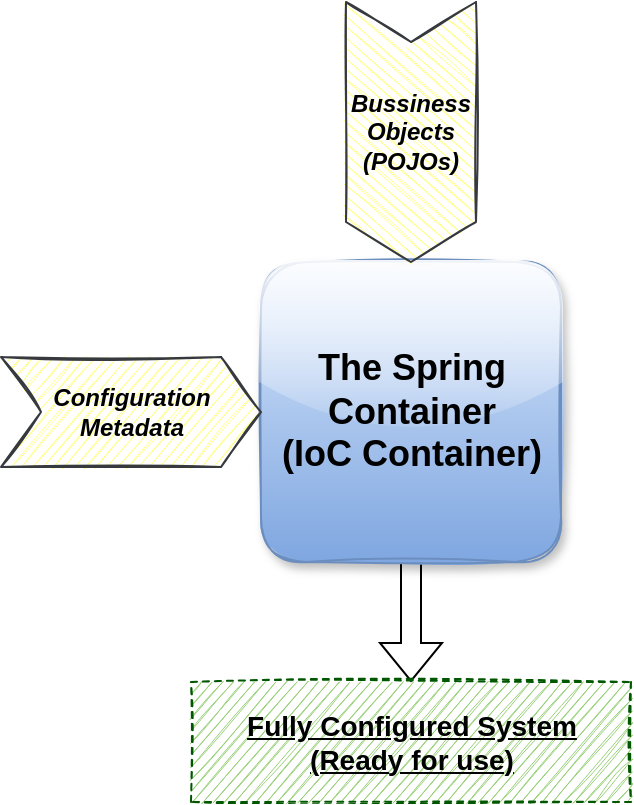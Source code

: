 <mxfile version="16.5.4" type="device"><diagram id="GJz6gotkOig09kjzqQYr" name="Page-1"><mxGraphModel dx="942" dy="634" grid="1" gridSize="10" guides="1" tooltips="1" connect="1" arrows="1" fold="1" page="1" pageScale="1" pageWidth="827" pageHeight="1169" math="0" shadow="0"><root><mxCell id="0"/><mxCell id="1" parent="0"/><mxCell id="unBcBd_MqJ2o-e2uij7x-7" value="" style="edgeStyle=orthogonalEdgeStyle;rounded=0;orthogonalLoop=1;jettySize=auto;html=1;fontSize=14;shape=flexArrow;" edge="1" parent="1" source="unBcBd_MqJ2o-e2uij7x-1" target="unBcBd_MqJ2o-e2uij7x-6"><mxGeometry relative="1" as="geometry"/></mxCell><mxCell id="unBcBd_MqJ2o-e2uij7x-1" value="&lt;font style=&quot;font-size: 18px;&quot;&gt;&lt;b style=&quot;font-size: 18px;&quot;&gt;The Spring Container&lt;br style=&quot;font-size: 18px;&quot;&gt;(IoC Container)&lt;br style=&quot;font-size: 18px;&quot;&gt;&lt;/b&gt;&lt;/font&gt;" style="whiteSpace=wrap;html=1;aspect=fixed;fontSize=18;fillColor=#dae8fc;gradientColor=#7ea6e0;strokeColor=#6c8ebf;shadow=1;glass=1;sketch=1;rounded=1;" vertex="1" parent="1"><mxGeometry x="287.5" y="190" width="150" height="150" as="geometry"/></mxCell><mxCell id="unBcBd_MqJ2o-e2uij7x-2" value="Bussiness Objects (POJOs)" style="shape=step;perimeter=stepPerimeter;whiteSpace=wrap;html=1;fixedSize=1;fontSize=12;rotation=90;verticalAlign=middle;horizontal=0;fontStyle=3;fillColor=#ffff88;strokeColor=#36393d;sketch=1;shadow=0;rounded=0;gradientColor=none;gradientDirection=east;" vertex="1" parent="1"><mxGeometry x="297.5" y="92.5" width="130" height="65" as="geometry"/></mxCell><mxCell id="unBcBd_MqJ2o-e2uij7x-3" value="Configuration Metadata" style="shape=step;perimeter=stepPerimeter;whiteSpace=wrap;html=1;fixedSize=1;fontSize=12;fontStyle=3;fillColor=#ffff88;strokeColor=#36393d;shadow=0;sketch=1;" vertex="1" parent="1"><mxGeometry x="157.5" y="237.5" width="130" height="55" as="geometry"/></mxCell><mxCell id="unBcBd_MqJ2o-e2uij7x-6" value="Fully Configured System&lt;br style=&quot;font-size: 14px;&quot;&gt;(Ready for use)" style="rounded=0;whiteSpace=wrap;html=1;fontSize=14;glass=0;shadow=0;fillColor=#97D077;strokeColor=#005700;sketch=1;fontColor=#000000;fontStyle=5;gradientColor=none;gradientDirection=north;dashed=1;" vertex="1" parent="1"><mxGeometry x="252.5" y="400" width="220" height="60" as="geometry"/></mxCell></root></mxGraphModel></diagram></mxfile>
